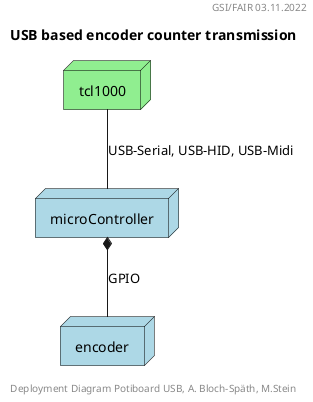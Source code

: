 @startuml

header GSI/FAIR 03.11.2022
footer Deployment Diagram Potiboard USB, A. Bloch-Späth, M.Stein
title USB based encoder counter transmission

' legend top right
'   ARM-based MC Teensy 4.1 (Arduino) or STM32
' endlegend

node tcl1000 #lightgreen;line:black;text:black
node microController #lightblue;line:black;text:black
node encoder #lightblue;line:black;text:black
microController *-- encoder : GPIO
tcl1000 -- microController : USB-Serial, USB-HID, USB-Midi
@enduml
